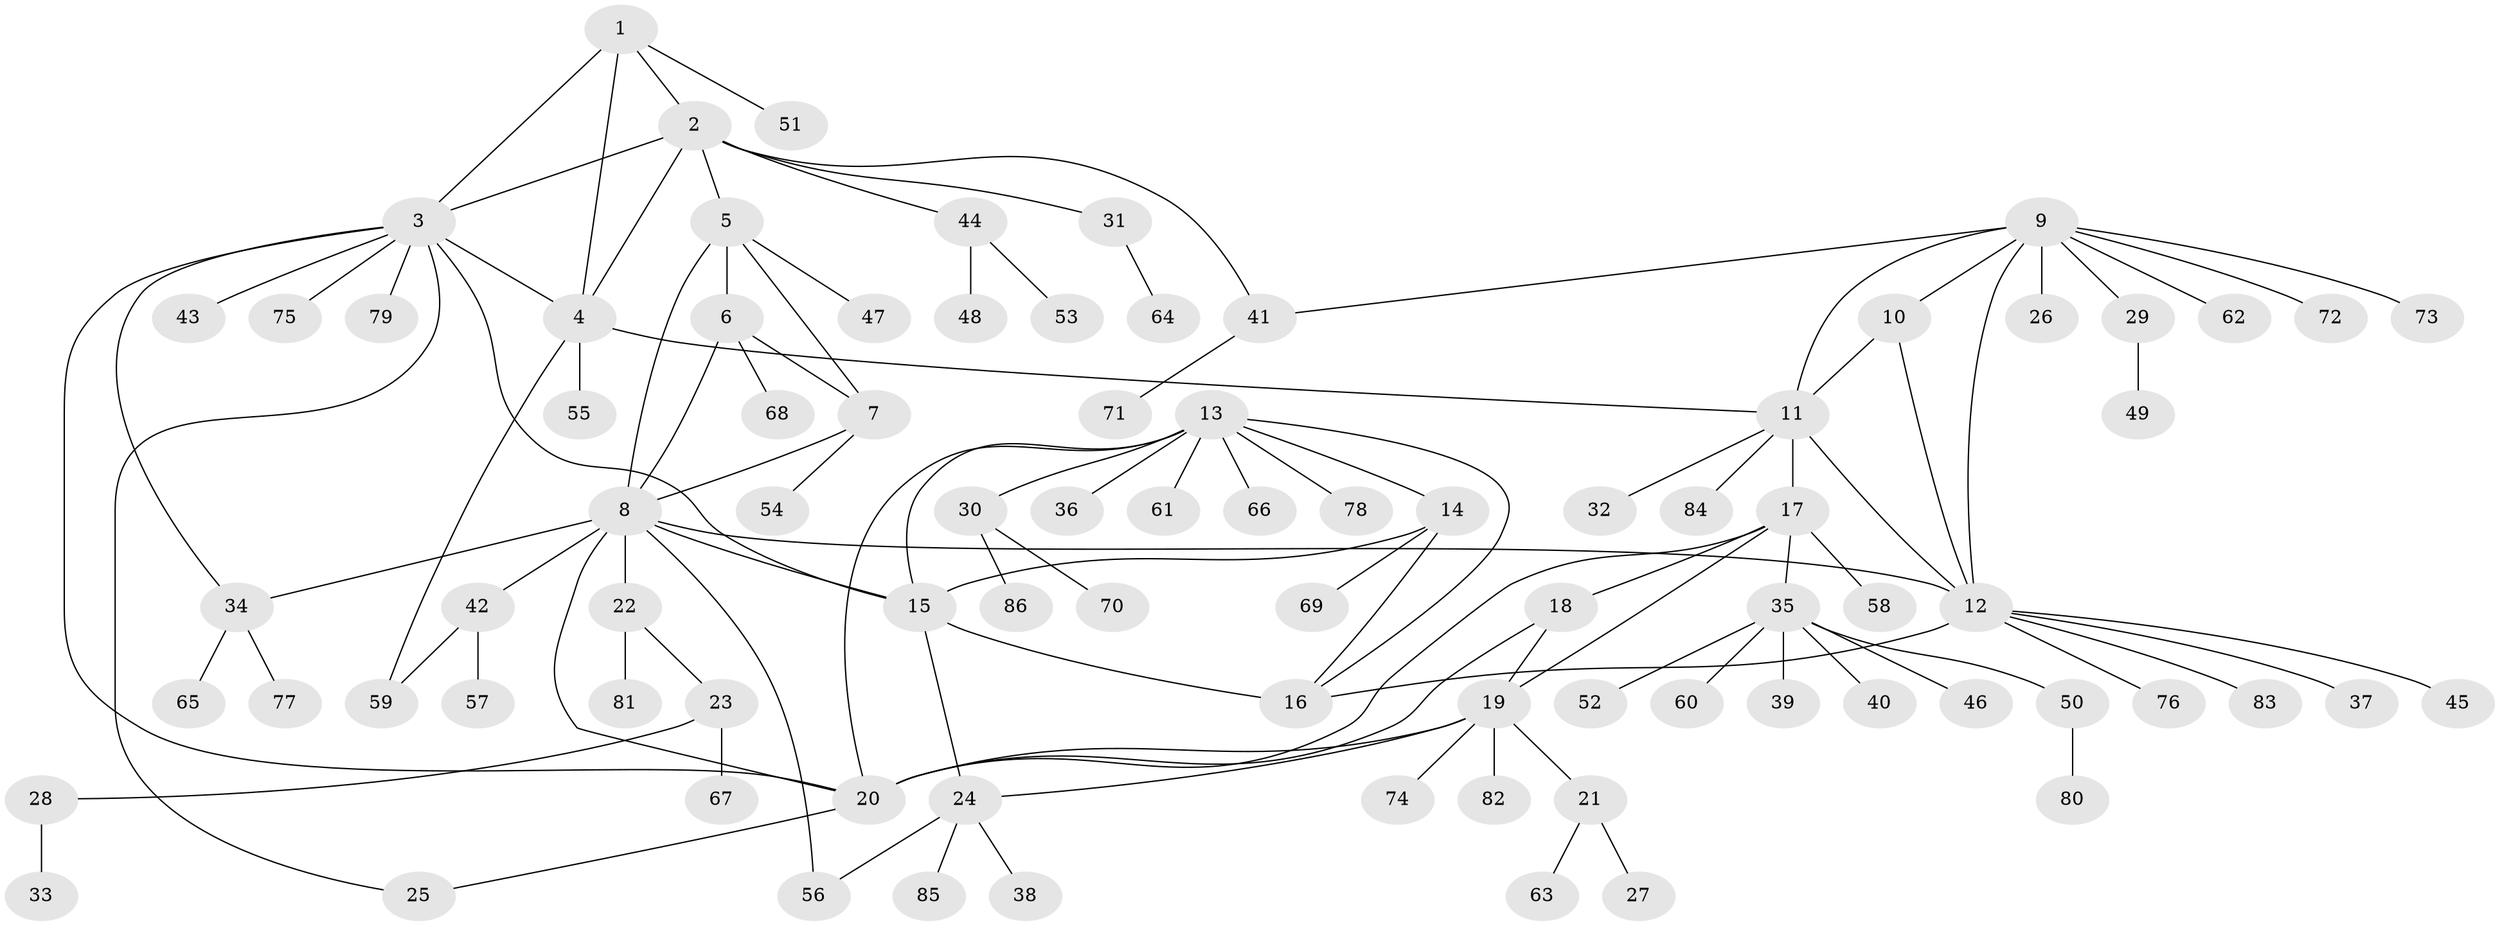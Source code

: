 // coarse degree distribution, {4: 0.05, 7: 0.03333333333333333, 10: 0.016666666666666666, 6: 0.05, 9: 0.05, 3: 0.11666666666666667, 11: 0.016666666666666666, 2: 0.08333333333333333, 1: 0.5833333333333334}
// Generated by graph-tools (version 1.1) at 2025/19/03/04/25 18:19:42]
// undirected, 86 vertices, 112 edges
graph export_dot {
graph [start="1"]
  node [color=gray90,style=filled];
  1;
  2;
  3;
  4;
  5;
  6;
  7;
  8;
  9;
  10;
  11;
  12;
  13;
  14;
  15;
  16;
  17;
  18;
  19;
  20;
  21;
  22;
  23;
  24;
  25;
  26;
  27;
  28;
  29;
  30;
  31;
  32;
  33;
  34;
  35;
  36;
  37;
  38;
  39;
  40;
  41;
  42;
  43;
  44;
  45;
  46;
  47;
  48;
  49;
  50;
  51;
  52;
  53;
  54;
  55;
  56;
  57;
  58;
  59;
  60;
  61;
  62;
  63;
  64;
  65;
  66;
  67;
  68;
  69;
  70;
  71;
  72;
  73;
  74;
  75;
  76;
  77;
  78;
  79;
  80;
  81;
  82;
  83;
  84;
  85;
  86;
  1 -- 2;
  1 -- 3;
  1 -- 4;
  1 -- 51;
  2 -- 3;
  2 -- 4;
  2 -- 5;
  2 -- 31;
  2 -- 41;
  2 -- 44;
  3 -- 4;
  3 -- 15;
  3 -- 20;
  3 -- 25;
  3 -- 34;
  3 -- 43;
  3 -- 75;
  3 -- 79;
  4 -- 11;
  4 -- 55;
  4 -- 59;
  5 -- 6;
  5 -- 7;
  5 -- 8;
  5 -- 47;
  6 -- 7;
  6 -- 8;
  6 -- 68;
  7 -- 8;
  7 -- 54;
  8 -- 12;
  8 -- 15;
  8 -- 20;
  8 -- 22;
  8 -- 34;
  8 -- 42;
  8 -- 56;
  9 -- 10;
  9 -- 11;
  9 -- 12;
  9 -- 26;
  9 -- 29;
  9 -- 41;
  9 -- 62;
  9 -- 72;
  9 -- 73;
  10 -- 11;
  10 -- 12;
  11 -- 12;
  11 -- 17;
  11 -- 32;
  11 -- 84;
  12 -- 16;
  12 -- 37;
  12 -- 45;
  12 -- 76;
  12 -- 83;
  13 -- 14;
  13 -- 15;
  13 -- 16;
  13 -- 20;
  13 -- 30;
  13 -- 36;
  13 -- 61;
  13 -- 66;
  13 -- 78;
  14 -- 15;
  14 -- 16;
  14 -- 69;
  15 -- 16;
  15 -- 24;
  17 -- 18;
  17 -- 19;
  17 -- 20;
  17 -- 35;
  17 -- 58;
  18 -- 19;
  18 -- 20;
  19 -- 20;
  19 -- 21;
  19 -- 24;
  19 -- 74;
  19 -- 82;
  20 -- 25;
  21 -- 27;
  21 -- 63;
  22 -- 23;
  22 -- 81;
  23 -- 28;
  23 -- 67;
  24 -- 38;
  24 -- 56;
  24 -- 85;
  28 -- 33;
  29 -- 49;
  30 -- 70;
  30 -- 86;
  31 -- 64;
  34 -- 65;
  34 -- 77;
  35 -- 39;
  35 -- 40;
  35 -- 46;
  35 -- 50;
  35 -- 52;
  35 -- 60;
  41 -- 71;
  42 -- 57;
  42 -- 59;
  44 -- 48;
  44 -- 53;
  50 -- 80;
}
